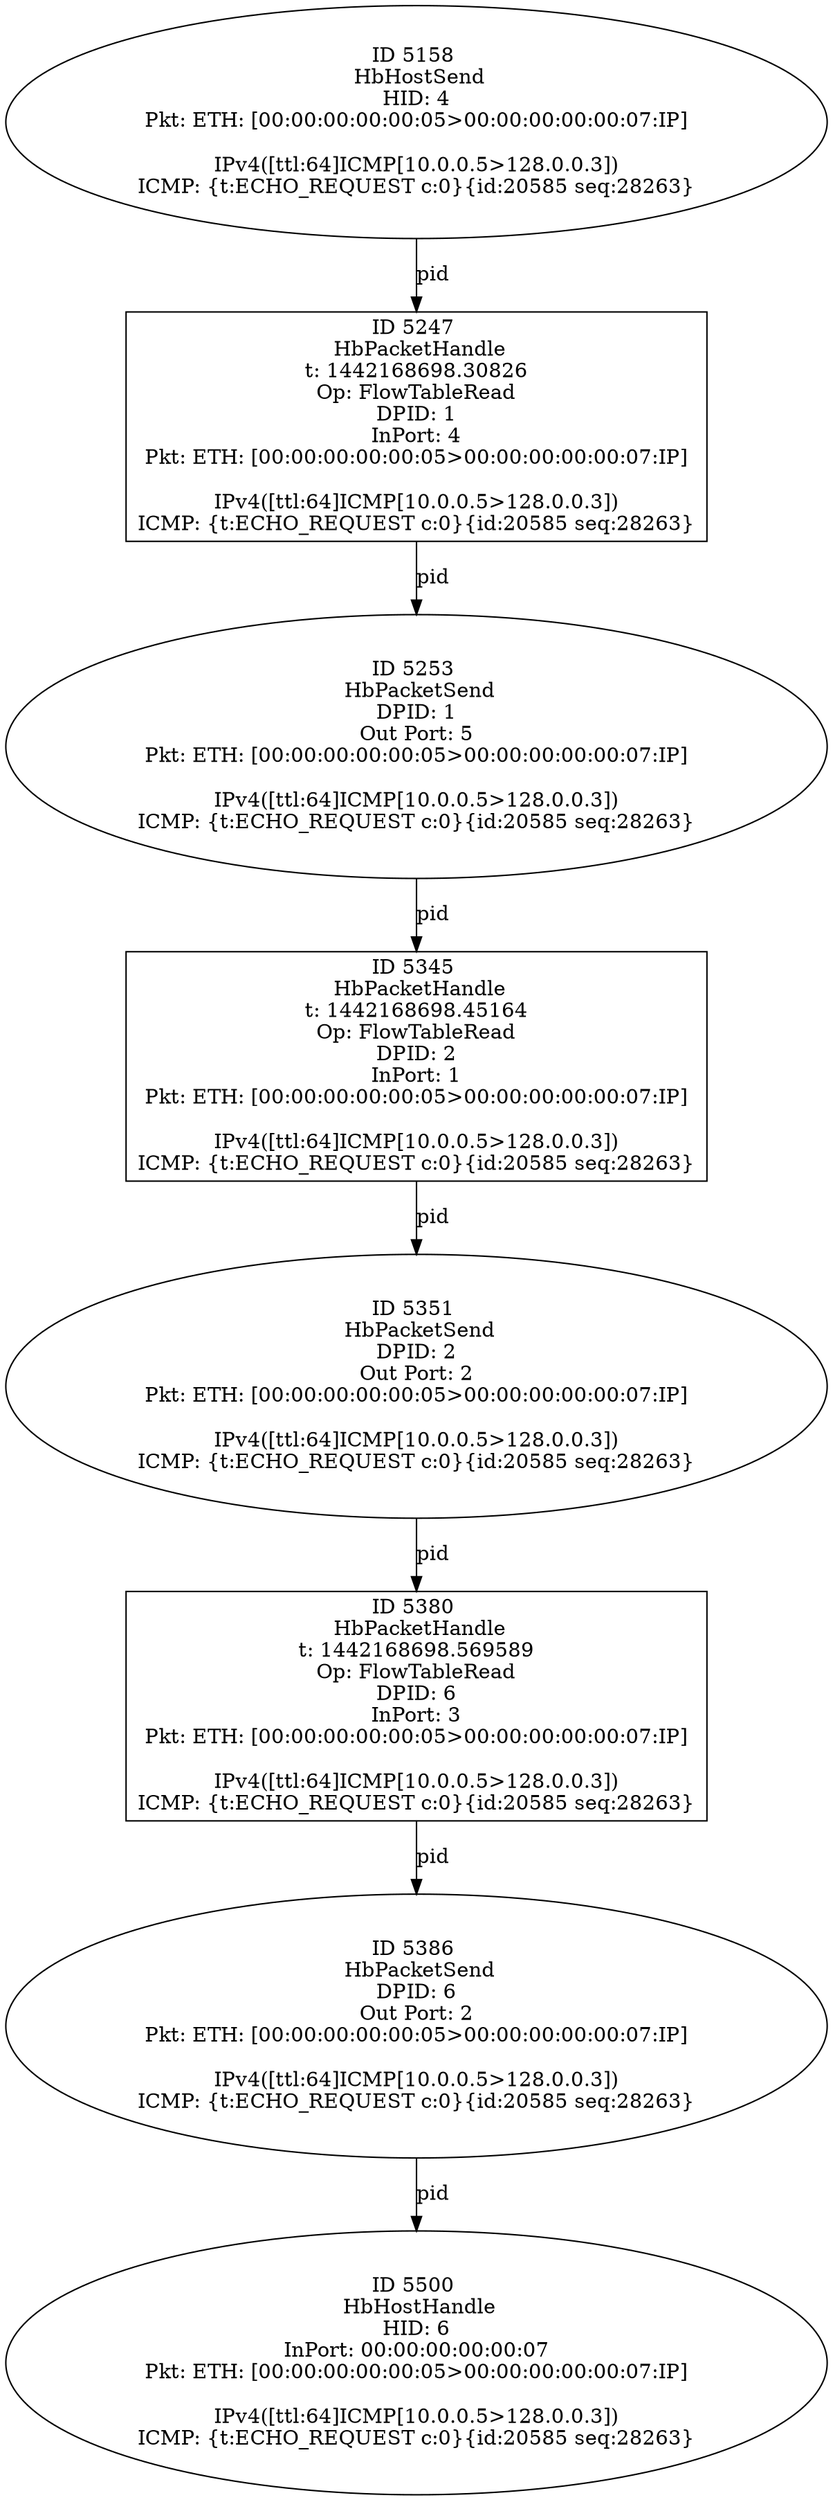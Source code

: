strict digraph G {
5345 [shape=box, event=<hb_events.HbPacketHandle object at 0x107ed7590>, label="ID 5345 
 HbPacketHandle
t: 1442168698.45164
Op: FlowTableRead
DPID: 2
InPort: 1
Pkt: ETH: [00:00:00:00:00:05>00:00:00:00:00:07:IP]

IPv4([ttl:64]ICMP[10.0.0.5>128.0.0.3])
ICMP: {t:ECHO_REQUEST c:0}{id:20585 seq:28263}"];
5380 [shape=box, event=<hb_events.HbPacketHandle object at 0x107ee5f10>, label="ID 5380 
 HbPacketHandle
t: 1442168698.569589
Op: FlowTableRead
DPID: 6
InPort: 3
Pkt: ETH: [00:00:00:00:00:05>00:00:00:00:00:07:IP]

IPv4([ttl:64]ICMP[10.0.0.5>128.0.0.3])
ICMP: {t:ECHO_REQUEST c:0}{id:20585 seq:28263}"];
5253 [shape=oval, event=<hb_events.HbPacketSend object at 0x107e826d0>, label="ID 5253 
 HbPacketSend
DPID: 1
Out Port: 5
Pkt: ETH: [00:00:00:00:00:05>00:00:00:00:00:07:IP]

IPv4([ttl:64]ICMP[10.0.0.5>128.0.0.3])
ICMP: {t:ECHO_REQUEST c:0}{id:20585 seq:28263}"];
5158 [shape=oval, event=<hb_events.HbHostSend object at 0x107e351d0>, label="ID 5158 
 HbHostSend
HID: 4
Pkt: ETH: [00:00:00:00:00:05>00:00:00:00:00:07:IP]

IPv4([ttl:64]ICMP[10.0.0.5>128.0.0.3])
ICMP: {t:ECHO_REQUEST c:0}{id:20585 seq:28263}"];
5351 [shape=oval, event=<hb_events.HbPacketSend object at 0x107ed7a10>, label="ID 5351 
 HbPacketSend
DPID: 2
Out Port: 2
Pkt: ETH: [00:00:00:00:00:05>00:00:00:00:00:07:IP]

IPv4([ttl:64]ICMP[10.0.0.5>128.0.0.3])
ICMP: {t:ECHO_REQUEST c:0}{id:20585 seq:28263}"];
5500 [shape=oval, event=<hb_events.HbHostHandle object at 0x107f52510>, label="ID 5500 
 HbHostHandle
HID: 6
InPort: 00:00:00:00:00:07
Pkt: ETH: [00:00:00:00:00:05>00:00:00:00:00:07:IP]

IPv4([ttl:64]ICMP[10.0.0.5>128.0.0.3])
ICMP: {t:ECHO_REQUEST c:0}{id:20585 seq:28263}"];
5386 [shape=oval, event=<hb_events.HbPacketSend object at 0x107eef190>, label="ID 5386 
 HbPacketSend
DPID: 6
Out Port: 2
Pkt: ETH: [00:00:00:00:00:05>00:00:00:00:00:07:IP]

IPv4([ttl:64]ICMP[10.0.0.5>128.0.0.3])
ICMP: {t:ECHO_REQUEST c:0}{id:20585 seq:28263}"];
5247 [shape=box, event=<hb_events.HbPacketHandle object at 0x107e76c50>, label="ID 5247 
 HbPacketHandle
t: 1442168698.30826
Op: FlowTableRead
DPID: 1
InPort: 4
Pkt: ETH: [00:00:00:00:00:05>00:00:00:00:00:07:IP]

IPv4([ttl:64]ICMP[10.0.0.5>128.0.0.3])
ICMP: {t:ECHO_REQUEST c:0}{id:20585 seq:28263}"];
5345 -> 5351  [rel=pid, label=pid];
5380 -> 5386  [rel=pid, label=pid];
5253 -> 5345  [rel=pid, label=pid];
5158 -> 5247  [rel=pid, label=pid];
5351 -> 5380  [rel=pid, label=pid];
5386 -> 5500  [rel=pid, label=pid];
5247 -> 5253  [rel=pid, label=pid];
}
